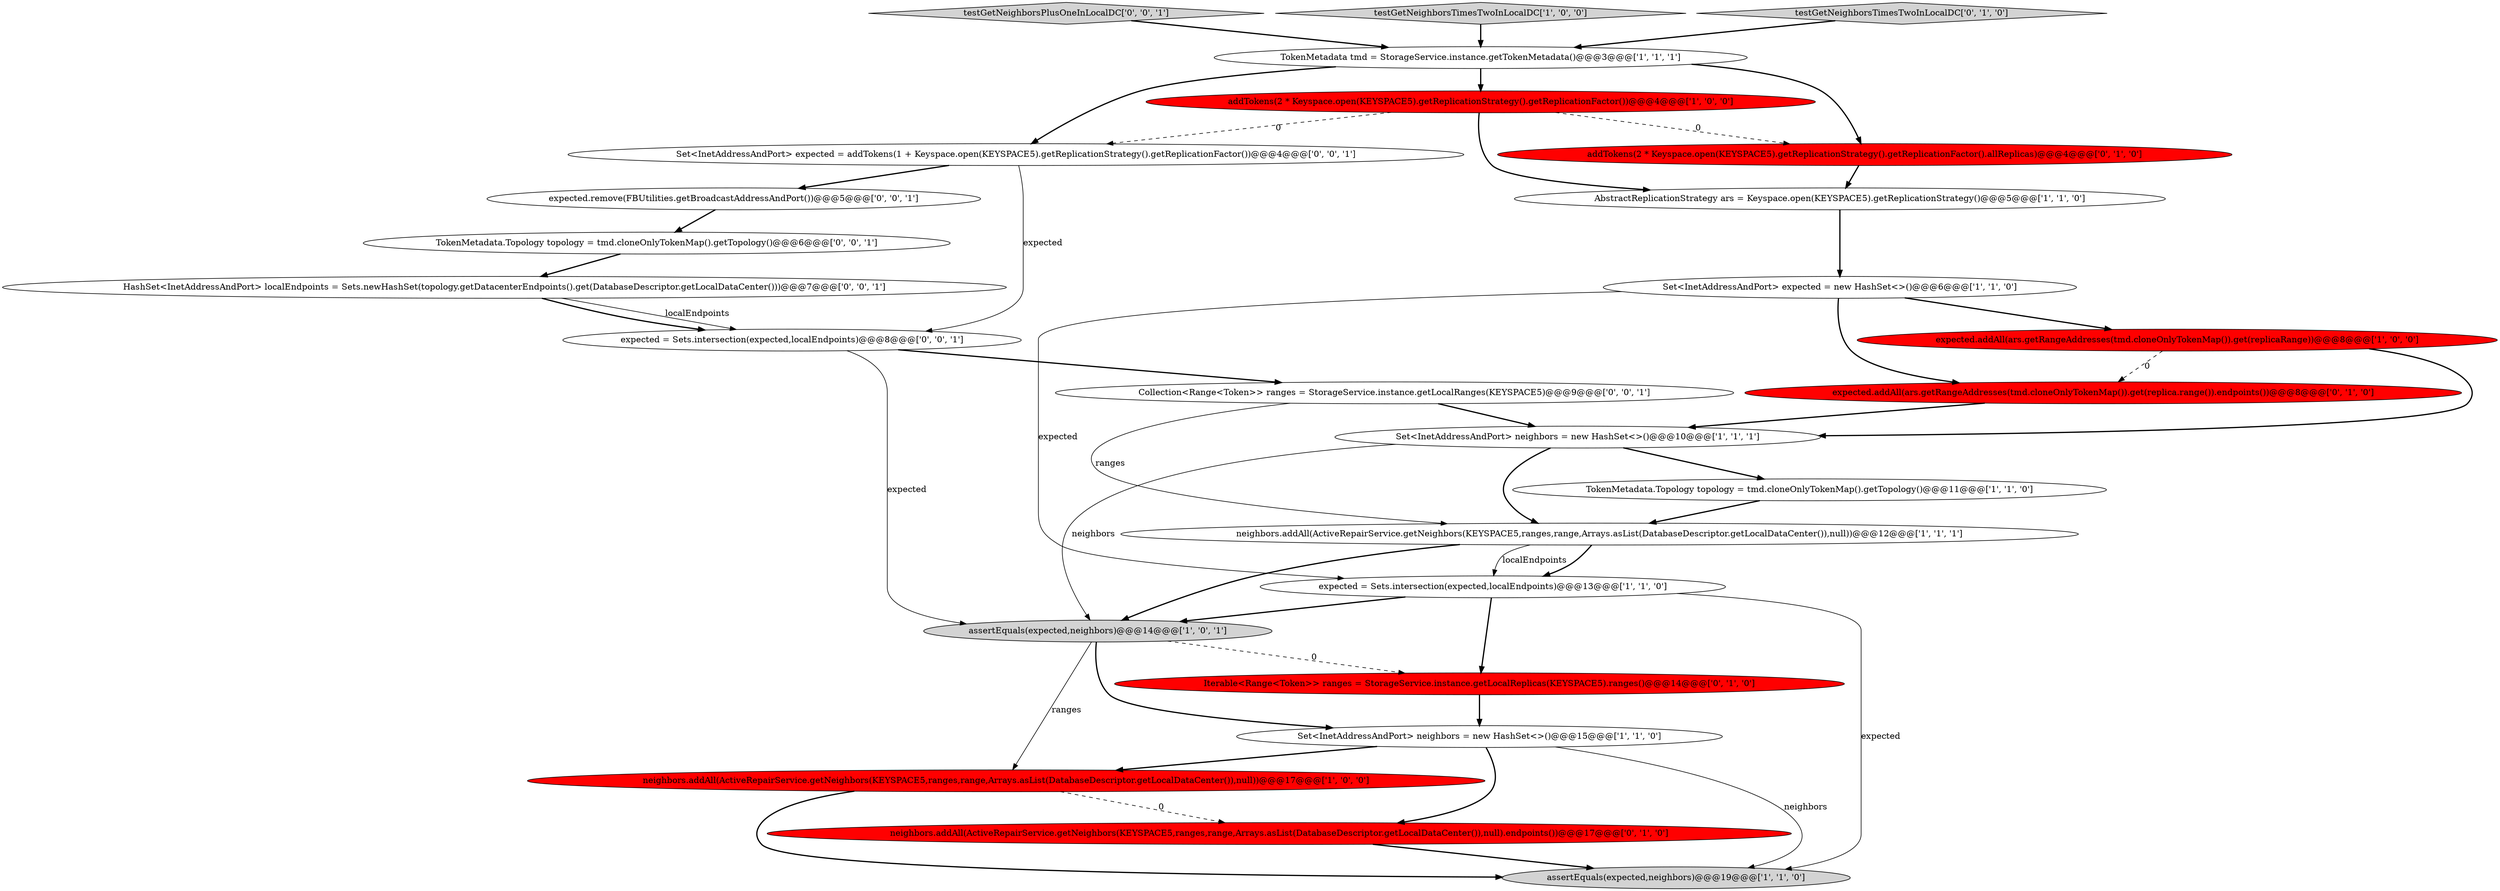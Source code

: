 digraph {
19 [style = filled, label = "Set<InetAddressAndPort> expected = addTokens(1 + Keyspace.open(KEYSPACE5).getReplicationStrategy().getReplicationFactor())@@@4@@@['0', '0', '1']", fillcolor = white, shape = ellipse image = "AAA0AAABBB3BBB"];
21 [style = filled, label = "testGetNeighborsPlusOneInLocalDC['0', '0', '1']", fillcolor = lightgray, shape = diamond image = "AAA0AAABBB3BBB"];
13 [style = filled, label = "TokenMetadata tmd = StorageService.instance.getTokenMetadata()@@@3@@@['1', '1', '1']", fillcolor = white, shape = ellipse image = "AAA0AAABBB1BBB"];
6 [style = filled, label = "testGetNeighborsTimesTwoInLocalDC['1', '0', '0']", fillcolor = lightgray, shape = diamond image = "AAA0AAABBB1BBB"];
2 [style = filled, label = "Set<InetAddressAndPort> neighbors = new HashSet<>()@@@15@@@['1', '1', '0']", fillcolor = white, shape = ellipse image = "AAA0AAABBB1BBB"];
11 [style = filled, label = "addTokens(2 * Keyspace.open(KEYSPACE5).getReplicationStrategy().getReplicationFactor())@@@4@@@['1', '0', '0']", fillcolor = red, shape = ellipse image = "AAA1AAABBB1BBB"];
0 [style = filled, label = "Set<InetAddressAndPort> expected = new HashSet<>()@@@6@@@['1', '1', '0']", fillcolor = white, shape = ellipse image = "AAA0AAABBB1BBB"];
22 [style = filled, label = "expected.remove(FBUtilities.getBroadcastAddressAndPort())@@@5@@@['0', '0', '1']", fillcolor = white, shape = ellipse image = "AAA0AAABBB3BBB"];
16 [style = filled, label = "neighbors.addAll(ActiveRepairService.getNeighbors(KEYSPACE5,ranges,range,Arrays.asList(DatabaseDescriptor.getLocalDataCenter()),null).endpoints())@@@17@@@['0', '1', '0']", fillcolor = red, shape = ellipse image = "AAA1AAABBB2BBB"];
24 [style = filled, label = "HashSet<InetAddressAndPort> localEndpoints = Sets.newHashSet(topology.getDatacenterEndpoints().get(DatabaseDescriptor.getLocalDataCenter()))@@@7@@@['0', '0', '1']", fillcolor = white, shape = ellipse image = "AAA0AAABBB3BBB"];
5 [style = filled, label = "expected = Sets.intersection(expected,localEndpoints)@@@13@@@['1', '1', '0']", fillcolor = white, shape = ellipse image = "AAA0AAABBB1BBB"];
23 [style = filled, label = "Collection<Range<Token>> ranges = StorageService.instance.getLocalRanges(KEYSPACE5)@@@9@@@['0', '0', '1']", fillcolor = white, shape = ellipse image = "AAA0AAABBB3BBB"];
4 [style = filled, label = "neighbors.addAll(ActiveRepairService.getNeighbors(KEYSPACE5,ranges,range,Arrays.asList(DatabaseDescriptor.getLocalDataCenter()),null))@@@17@@@['1', '0', '0']", fillcolor = red, shape = ellipse image = "AAA1AAABBB1BBB"];
20 [style = filled, label = "TokenMetadata.Topology topology = tmd.cloneOnlyTokenMap().getTopology()@@@6@@@['0', '0', '1']", fillcolor = white, shape = ellipse image = "AAA0AAABBB3BBB"];
3 [style = filled, label = "Set<InetAddressAndPort> neighbors = new HashSet<>()@@@10@@@['1', '1', '1']", fillcolor = white, shape = ellipse image = "AAA0AAABBB1BBB"];
25 [style = filled, label = "expected = Sets.intersection(expected,localEndpoints)@@@8@@@['0', '0', '1']", fillcolor = white, shape = ellipse image = "AAA0AAABBB3BBB"];
1 [style = filled, label = "assertEquals(expected,neighbors)@@@14@@@['1', '0', '1']", fillcolor = lightgray, shape = ellipse image = "AAA0AAABBB1BBB"];
17 [style = filled, label = "Iterable<Range<Token>> ranges = StorageService.instance.getLocalReplicas(KEYSPACE5).ranges()@@@14@@@['0', '1', '0']", fillcolor = red, shape = ellipse image = "AAA1AAABBB2BBB"];
7 [style = filled, label = "assertEquals(expected,neighbors)@@@19@@@['1', '1', '0']", fillcolor = lightgray, shape = ellipse image = "AAA0AAABBB1BBB"];
12 [style = filled, label = "neighbors.addAll(ActiveRepairService.getNeighbors(KEYSPACE5,ranges,range,Arrays.asList(DatabaseDescriptor.getLocalDataCenter()),null))@@@12@@@['1', '1', '1']", fillcolor = white, shape = ellipse image = "AAA0AAABBB1BBB"];
8 [style = filled, label = "expected.addAll(ars.getRangeAddresses(tmd.cloneOnlyTokenMap()).get(replicaRange))@@@8@@@['1', '0', '0']", fillcolor = red, shape = ellipse image = "AAA1AAABBB1BBB"];
18 [style = filled, label = "expected.addAll(ars.getRangeAddresses(tmd.cloneOnlyTokenMap()).get(replica.range()).endpoints())@@@8@@@['0', '1', '0']", fillcolor = red, shape = ellipse image = "AAA1AAABBB2BBB"];
10 [style = filled, label = "AbstractReplicationStrategy ars = Keyspace.open(KEYSPACE5).getReplicationStrategy()@@@5@@@['1', '1', '0']", fillcolor = white, shape = ellipse image = "AAA0AAABBB1BBB"];
9 [style = filled, label = "TokenMetadata.Topology topology = tmd.cloneOnlyTokenMap().getTopology()@@@11@@@['1', '1', '0']", fillcolor = white, shape = ellipse image = "AAA0AAABBB1BBB"];
15 [style = filled, label = "addTokens(2 * Keyspace.open(KEYSPACE5).getReplicationStrategy().getReplicationFactor().allReplicas)@@@4@@@['0', '1', '0']", fillcolor = red, shape = ellipse image = "AAA1AAABBB2BBB"];
14 [style = filled, label = "testGetNeighborsTimesTwoInLocalDC['0', '1', '0']", fillcolor = lightgray, shape = diamond image = "AAA0AAABBB2BBB"];
25->1 [style = solid, label="expected"];
18->3 [style = bold, label=""];
15->10 [style = bold, label=""];
4->16 [style = dashed, label="0"];
12->5 [style = bold, label=""];
24->25 [style = solid, label="localEndpoints"];
11->15 [style = dashed, label="0"];
25->23 [style = bold, label=""];
5->7 [style = solid, label="expected"];
8->3 [style = bold, label=""];
16->7 [style = bold, label=""];
23->3 [style = bold, label=""];
3->12 [style = bold, label=""];
2->7 [style = solid, label="neighbors"];
5->17 [style = bold, label=""];
2->4 [style = bold, label=""];
13->11 [style = bold, label=""];
12->1 [style = bold, label=""];
4->7 [style = bold, label=""];
12->5 [style = solid, label="localEndpoints"];
1->4 [style = solid, label="ranges"];
3->9 [style = bold, label=""];
3->1 [style = solid, label="neighbors"];
5->1 [style = bold, label=""];
13->19 [style = bold, label=""];
1->17 [style = dashed, label="0"];
17->2 [style = bold, label=""];
22->20 [style = bold, label=""];
11->19 [style = dashed, label="0"];
11->10 [style = bold, label=""];
24->25 [style = bold, label=""];
6->13 [style = bold, label=""];
10->0 [style = bold, label=""];
19->25 [style = solid, label="expected"];
0->8 [style = bold, label=""];
0->18 [style = bold, label=""];
8->18 [style = dashed, label="0"];
1->2 [style = bold, label=""];
0->5 [style = solid, label="expected"];
9->12 [style = bold, label=""];
13->15 [style = bold, label=""];
14->13 [style = bold, label=""];
20->24 [style = bold, label=""];
19->22 [style = bold, label=""];
23->12 [style = solid, label="ranges"];
21->13 [style = bold, label=""];
2->16 [style = bold, label=""];
}

